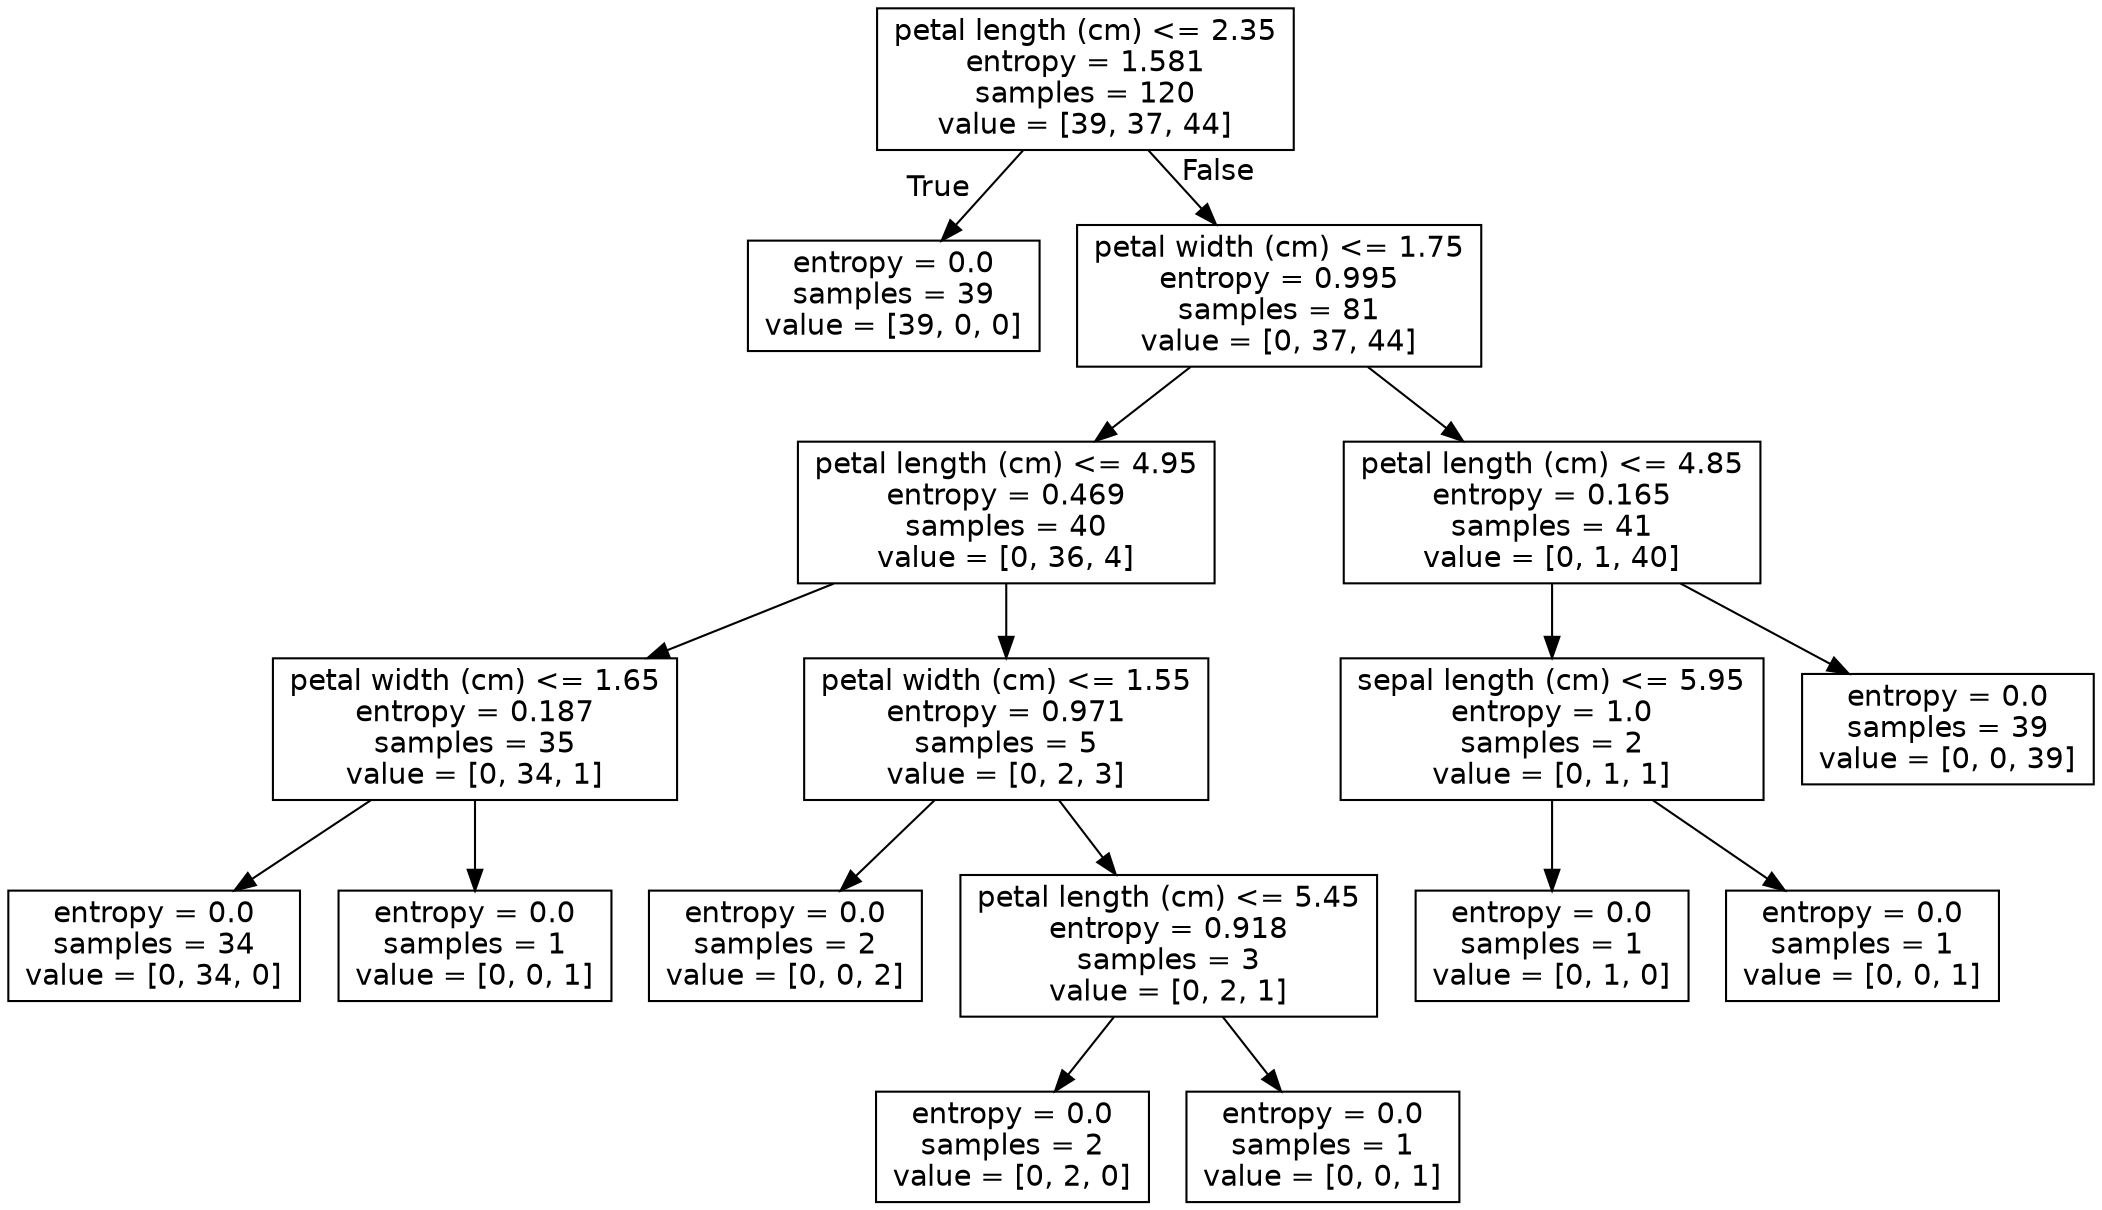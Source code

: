 digraph Tree {
node [shape=box, fontname="helvetica"] ;
edge [fontname="helvetica"] ;
0 [label="petal length (cm) <= 2.35\nentropy = 1.581\nsamples = 120\nvalue = [39, 37, 44]"] ;
1 [label="entropy = 0.0\nsamples = 39\nvalue = [39, 0, 0]"] ;
0 -> 1 [labeldistance=2.5, labelangle=45, headlabel="True"] ;
2 [label="petal width (cm) <= 1.75\nentropy = 0.995\nsamples = 81\nvalue = [0, 37, 44]"] ;
0 -> 2 [labeldistance=2.5, labelangle=-45, headlabel="False"] ;
3 [label="petal length (cm) <= 4.95\nentropy = 0.469\nsamples = 40\nvalue = [0, 36, 4]"] ;
2 -> 3 ;
4 [label="petal width (cm) <= 1.65\nentropy = 0.187\nsamples = 35\nvalue = [0, 34, 1]"] ;
3 -> 4 ;
5 [label="entropy = 0.0\nsamples = 34\nvalue = [0, 34, 0]"] ;
4 -> 5 ;
6 [label="entropy = 0.0\nsamples = 1\nvalue = [0, 0, 1]"] ;
4 -> 6 ;
7 [label="petal width (cm) <= 1.55\nentropy = 0.971\nsamples = 5\nvalue = [0, 2, 3]"] ;
3 -> 7 ;
8 [label="entropy = 0.0\nsamples = 2\nvalue = [0, 0, 2]"] ;
7 -> 8 ;
9 [label="petal length (cm) <= 5.45\nentropy = 0.918\nsamples = 3\nvalue = [0, 2, 1]"] ;
7 -> 9 ;
10 [label="entropy = 0.0\nsamples = 2\nvalue = [0, 2, 0]"] ;
9 -> 10 ;
11 [label="entropy = 0.0\nsamples = 1\nvalue = [0, 0, 1]"] ;
9 -> 11 ;
12 [label="petal length (cm) <= 4.85\nentropy = 0.165\nsamples = 41\nvalue = [0, 1, 40]"] ;
2 -> 12 ;
13 [label="sepal length (cm) <= 5.95\nentropy = 1.0\nsamples = 2\nvalue = [0, 1, 1]"] ;
12 -> 13 ;
14 [label="entropy = 0.0\nsamples = 1\nvalue = [0, 1, 0]"] ;
13 -> 14 ;
15 [label="entropy = 0.0\nsamples = 1\nvalue = [0, 0, 1]"] ;
13 -> 15 ;
16 [label="entropy = 0.0\nsamples = 39\nvalue = [0, 0, 39]"] ;
12 -> 16 ;
}